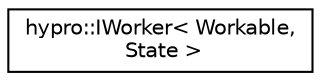 digraph "Graphical Class Hierarchy"
{
  edge [fontname="Helvetica",fontsize="10",labelfontname="Helvetica",labelfontsize="10"];
  node [fontname="Helvetica",fontsize="10",shape=record];
  rankdir="LR";
  Node1 [label="hypro::IWorker\< Workable,\l State \>",height=0.2,width=0.4,color="black", fillcolor="white", style="filled",URL="$classhypro_1_1IWorker.html"];
}
